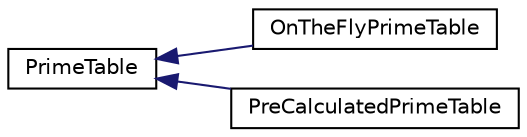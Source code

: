 digraph "Graphical Class Hierarchy"
{
 // INTERACTIVE_SVG=YES
 // LATEX_PDF_SIZE
  edge [fontname="Helvetica",fontsize="10",labelfontname="Helvetica",labelfontsize="10"];
  node [fontname="Helvetica",fontsize="10",shape=record];
  rankdir="LR";
  Node0 [label="PrimeTable",height=0.2,width=0.4,color="black", fillcolor="white", style="filled",URL="$d6/d8b/class_prime_table.html",tooltip=" "];
  Node0 -> Node1 [dir="back",color="midnightblue",fontsize="10",style="solid",fontname="Helvetica"];
  Node1 [label="OnTheFlyPrimeTable",height=0.2,width=0.4,color="black", fillcolor="white", style="filled",URL="$d3/d31/class_on_the_fly_prime_table.html",tooltip=" "];
  Node0 -> Node2 [dir="back",color="midnightblue",fontsize="10",style="solid",fontname="Helvetica"];
  Node2 [label="PreCalculatedPrimeTable",height=0.2,width=0.4,color="black", fillcolor="white", style="filled",URL="$dd/d0a/class_pre_calculated_prime_table.html",tooltip=" "];
}
